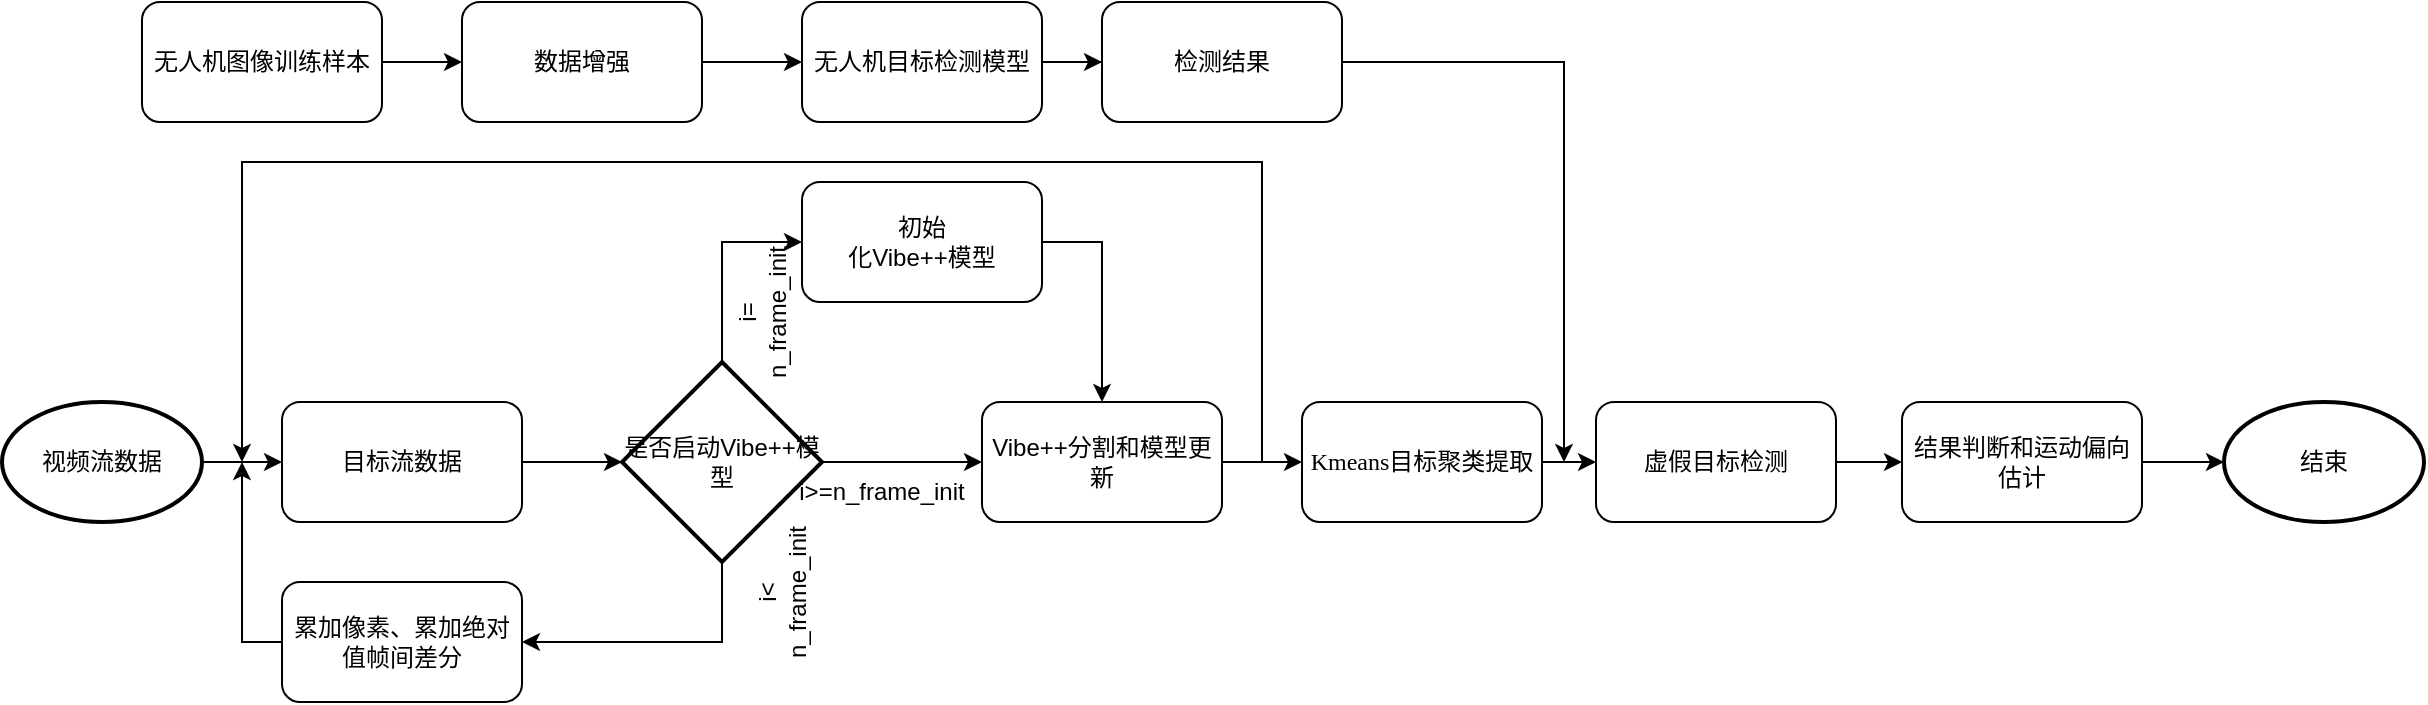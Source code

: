 <mxfile version="18.0.2" type="github">
  <diagram id="cJQ1Rg3KpCaDCgTKnxbl" name="Page-1">
    <mxGraphModel dx="1177" dy="943" grid="1" gridSize="10" guides="1" tooltips="1" connect="1" arrows="1" fold="1" page="1" pageScale="1" pageWidth="827" pageHeight="1169" math="0" shadow="0">
      <root>
        <mxCell id="0" />
        <mxCell id="1" parent="0" />
        <mxCell id="kYdbI9_pHnOUC9aB9O5B-6" style="edgeStyle=none;rounded=0;orthogonalLoop=1;jettySize=auto;html=1;exitX=1;exitY=0.5;exitDx=0;exitDy=0;entryX=0;entryY=0.5;entryDx=0;entryDy=0;" edge="1" parent="1" source="kYdbI9_pHnOUC9aB9O5B-1" target="kYdbI9_pHnOUC9aB9O5B-2">
          <mxGeometry relative="1" as="geometry" />
        </mxCell>
        <mxCell id="kYdbI9_pHnOUC9aB9O5B-1" value="无人机图像训练样本" style="rounded=1;whiteSpace=wrap;html=1;" vertex="1" parent="1">
          <mxGeometry x="100" y="80" width="120" height="60" as="geometry" />
        </mxCell>
        <mxCell id="kYdbI9_pHnOUC9aB9O5B-7" style="edgeStyle=none;rounded=0;orthogonalLoop=1;jettySize=auto;html=1;exitX=1;exitY=0.5;exitDx=0;exitDy=0;entryX=0;entryY=0.5;entryDx=0;entryDy=0;" edge="1" parent="1" source="kYdbI9_pHnOUC9aB9O5B-2" target="kYdbI9_pHnOUC9aB9O5B-3">
          <mxGeometry relative="1" as="geometry" />
        </mxCell>
        <mxCell id="kYdbI9_pHnOUC9aB9O5B-2" value="数据增强" style="rounded=1;whiteSpace=wrap;html=1;" vertex="1" parent="1">
          <mxGeometry x="260" y="80" width="120" height="60" as="geometry" />
        </mxCell>
        <mxCell id="kYdbI9_pHnOUC9aB9O5B-27" style="edgeStyle=orthogonalEdgeStyle;rounded=0;orthogonalLoop=1;jettySize=auto;html=1;exitX=1;exitY=0.5;exitDx=0;exitDy=0;entryX=0;entryY=0.5;entryDx=0;entryDy=0;" edge="1" parent="1" source="kYdbI9_pHnOUC9aB9O5B-3" target="kYdbI9_pHnOUC9aB9O5B-26">
          <mxGeometry relative="1" as="geometry" />
        </mxCell>
        <mxCell id="kYdbI9_pHnOUC9aB9O5B-3" value="无人机目标检测模型" style="rounded=1;whiteSpace=wrap;html=1;" vertex="1" parent="1">
          <mxGeometry x="430" y="80" width="120" height="60" as="geometry" />
        </mxCell>
        <mxCell id="kYdbI9_pHnOUC9aB9O5B-11" style="edgeStyle=none;rounded=0;orthogonalLoop=1;jettySize=auto;html=1;exitX=1;exitY=0.5;exitDx=0;exitDy=0;" edge="1" parent="1" source="kYdbI9_pHnOUC9aB9O5B-4" target="kYdbI9_pHnOUC9aB9O5B-8">
          <mxGeometry relative="1" as="geometry" />
        </mxCell>
        <mxCell id="kYdbI9_pHnOUC9aB9O5B-4" value="目标流数据" style="rounded=1;whiteSpace=wrap;html=1;" vertex="1" parent="1">
          <mxGeometry x="170" y="280" width="120" height="60" as="geometry" />
        </mxCell>
        <mxCell id="kYdbI9_pHnOUC9aB9O5B-10" style="edgeStyle=none;rounded=0;orthogonalLoop=1;jettySize=auto;html=1;exitX=1;exitY=0.5;exitDx=0;exitDy=0;exitPerimeter=0;entryX=0;entryY=0.5;entryDx=0;entryDy=0;" edge="1" parent="1" source="kYdbI9_pHnOUC9aB9O5B-5" target="kYdbI9_pHnOUC9aB9O5B-4">
          <mxGeometry relative="1" as="geometry" />
        </mxCell>
        <mxCell id="kYdbI9_pHnOUC9aB9O5B-5" value="视频流数据" style="strokeWidth=2;html=1;shape=mxgraph.flowchart.start_1;whiteSpace=wrap;" vertex="1" parent="1">
          <mxGeometry x="30" y="280" width="100" height="60" as="geometry" />
        </mxCell>
        <mxCell id="kYdbI9_pHnOUC9aB9O5B-14" style="edgeStyle=none;rounded=0;orthogonalLoop=1;jettySize=auto;html=1;exitX=1;exitY=0.5;exitDx=0;exitDy=0;exitPerimeter=0;entryX=0;entryY=0.5;entryDx=0;entryDy=0;" edge="1" parent="1" source="kYdbI9_pHnOUC9aB9O5B-8" target="kYdbI9_pHnOUC9aB9O5B-13">
          <mxGeometry relative="1" as="geometry" />
        </mxCell>
        <mxCell id="kYdbI9_pHnOUC9aB9O5B-19" style="edgeStyle=orthogonalEdgeStyle;rounded=0;orthogonalLoop=1;jettySize=auto;html=1;exitX=0.5;exitY=0;exitDx=0;exitDy=0;exitPerimeter=0;entryX=0;entryY=0.5;entryDx=0;entryDy=0;" edge="1" parent="1" source="kYdbI9_pHnOUC9aB9O5B-8" target="kYdbI9_pHnOUC9aB9O5B-12">
          <mxGeometry relative="1" as="geometry" />
        </mxCell>
        <mxCell id="kYdbI9_pHnOUC9aB9O5B-22" style="edgeStyle=orthogonalEdgeStyle;rounded=0;orthogonalLoop=1;jettySize=auto;html=1;exitX=0.5;exitY=1;exitDx=0;exitDy=0;exitPerimeter=0;entryX=1;entryY=0.5;entryDx=0;entryDy=0;" edge="1" parent="1" source="kYdbI9_pHnOUC9aB9O5B-8" target="kYdbI9_pHnOUC9aB9O5B-9">
          <mxGeometry relative="1" as="geometry" />
        </mxCell>
        <mxCell id="kYdbI9_pHnOUC9aB9O5B-8" value="是否启动Vibe++模型" style="strokeWidth=2;html=1;shape=mxgraph.flowchart.decision;whiteSpace=wrap;" vertex="1" parent="1">
          <mxGeometry x="340" y="260" width="100" height="100" as="geometry" />
        </mxCell>
        <mxCell id="kYdbI9_pHnOUC9aB9O5B-23" style="edgeStyle=orthogonalEdgeStyle;rounded=0;orthogonalLoop=1;jettySize=auto;html=1;exitX=0;exitY=0.5;exitDx=0;exitDy=0;" edge="1" parent="1" source="kYdbI9_pHnOUC9aB9O5B-9">
          <mxGeometry relative="1" as="geometry">
            <mxPoint x="150" y="310" as="targetPoint" />
          </mxGeometry>
        </mxCell>
        <mxCell id="kYdbI9_pHnOUC9aB9O5B-9" value="累加像素、累加绝对值帧间差分" style="rounded=1;whiteSpace=wrap;html=1;" vertex="1" parent="1">
          <mxGeometry x="170" y="370" width="120" height="60" as="geometry" />
        </mxCell>
        <mxCell id="kYdbI9_pHnOUC9aB9O5B-18" style="edgeStyle=orthogonalEdgeStyle;rounded=0;orthogonalLoop=1;jettySize=auto;html=1;exitX=1;exitY=0.5;exitDx=0;exitDy=0;entryX=0.5;entryY=0;entryDx=0;entryDy=0;" edge="1" parent="1" source="kYdbI9_pHnOUC9aB9O5B-12" target="kYdbI9_pHnOUC9aB9O5B-13">
          <mxGeometry relative="1" as="geometry" />
        </mxCell>
        <mxCell id="kYdbI9_pHnOUC9aB9O5B-12" value="初始&lt;span style=&quot;color: rgba(0, 0, 0, 0); font-family: monospace; font-size: 0px; text-align: start;&quot;&gt;%3CmxGraphModel%3E%3Croot%3E%3CmxCell%20id%3D%220%22%2F%3E%3CmxCell%20id%3D%221%22%20parent%3D%220%22%2F%3E%3CmxCell%20id%3D%222%22%20value%3D%22%E5%9B%BE%E5%83%8F%E6%95%B0%E6%8D%AE%22%20style%3D%22rounded%3D1%3BwhiteSpace%3Dwrap%3Bhtml%3D1%3B%22%20vertex%3D%221%22%20parent%3D%221%22%3E%3CmxGeometry%20x%3D%22170%22%20y%3D%22280%22%20width%3D%22120%22%20height%3D%2260%22%20as%3D%22geometry%22%2F%3E%3C%2FmxCell%3E%3C%2Froot%3E%3C%2FmxGraphModel%3E&lt;/span&gt;&lt;br&gt;化Vibe++模型" style="rounded=1;whiteSpace=wrap;html=1;" vertex="1" parent="1">
          <mxGeometry x="430" y="170" width="120" height="60" as="geometry" />
        </mxCell>
        <mxCell id="kYdbI9_pHnOUC9aB9O5B-21" style="edgeStyle=orthogonalEdgeStyle;rounded=0;orthogonalLoop=1;jettySize=auto;html=1;exitX=1;exitY=0.5;exitDx=0;exitDy=0;entryX=0;entryY=0.5;entryDx=0;entryDy=0;" edge="1" parent="1" source="kYdbI9_pHnOUC9aB9O5B-13" target="kYdbI9_pHnOUC9aB9O5B-20">
          <mxGeometry relative="1" as="geometry" />
        </mxCell>
        <mxCell id="kYdbI9_pHnOUC9aB9O5B-13" value="Vibe++分割和模型更新" style="rounded=1;whiteSpace=wrap;html=1;" vertex="1" parent="1">
          <mxGeometry x="520" y="280" width="120" height="60" as="geometry" />
        </mxCell>
        <mxCell id="kYdbI9_pHnOUC9aB9O5B-33" style="edgeStyle=orthogonalEdgeStyle;rounded=0;orthogonalLoop=1;jettySize=auto;html=1;exitX=1;exitY=0.5;exitDx=0;exitDy=0;entryX=0;entryY=0.5;entryDx=0;entryDy=0;" edge="1" parent="1" source="kYdbI9_pHnOUC9aB9O5B-20" target="kYdbI9_pHnOUC9aB9O5B-32">
          <mxGeometry relative="1" as="geometry" />
        </mxCell>
        <mxCell id="kYdbI9_pHnOUC9aB9O5B-20" value="&lt;span style=&quot;background-color: initial; font-size: 9pt; font-family: &amp;quot;Times New Roman&amp;quot;;&quot;&gt;K&lt;/span&gt;&lt;span style=&quot;background-color: initial; font-size: 9pt; font-family: &amp;quot;Times New Roman&amp;quot;;&quot;&gt;means&lt;/span&gt;目标聚类提取" style="rounded=1;whiteSpace=wrap;html=1;" vertex="1" parent="1">
          <mxGeometry x="680" y="280" width="120" height="60" as="geometry" />
        </mxCell>
        <mxCell id="kYdbI9_pHnOUC9aB9O5B-24" value="" style="edgeStyle=elbowEdgeStyle;elbow=vertical;endArrow=classic;html=1;rounded=0;" edge="1" parent="1">
          <mxGeometry width="50" height="50" relative="1" as="geometry">
            <mxPoint x="660" y="310" as="sourcePoint" />
            <mxPoint x="150" y="310" as="targetPoint" />
            <Array as="points">
              <mxPoint x="410" y="160" />
            </Array>
          </mxGeometry>
        </mxCell>
        <mxCell id="kYdbI9_pHnOUC9aB9O5B-28" style="edgeStyle=orthogonalEdgeStyle;rounded=0;orthogonalLoop=1;jettySize=auto;html=1;exitX=1;exitY=0.5;exitDx=0;exitDy=0;" edge="1" parent="1" source="kYdbI9_pHnOUC9aB9O5B-3">
          <mxGeometry relative="1" as="geometry">
            <mxPoint x="811" y="310" as="targetPoint" />
            <mxPoint x="491" y="110" as="sourcePoint" />
            <Array as="points">
              <mxPoint x="811" y="110" />
            </Array>
          </mxGeometry>
        </mxCell>
        <mxCell id="kYdbI9_pHnOUC9aB9O5B-26" value="检测结果" style="rounded=1;whiteSpace=wrap;html=1;" vertex="1" parent="1">
          <mxGeometry x="580" y="80" width="120" height="60" as="geometry" />
        </mxCell>
        <mxCell id="kYdbI9_pHnOUC9aB9O5B-31" style="edgeStyle=orthogonalEdgeStyle;rounded=0;orthogonalLoop=1;jettySize=auto;html=1;exitX=1;exitY=0.5;exitDx=0;exitDy=0;" edge="1" parent="1" source="kYdbI9_pHnOUC9aB9O5B-29" target="kYdbI9_pHnOUC9aB9O5B-30">
          <mxGeometry relative="1" as="geometry" />
        </mxCell>
        <mxCell id="kYdbI9_pHnOUC9aB9O5B-29" value="结果判断和运动偏向估计" style="rounded=1;whiteSpace=wrap;html=1;" vertex="1" parent="1">
          <mxGeometry x="980" y="280" width="120" height="60" as="geometry" />
        </mxCell>
        <mxCell id="kYdbI9_pHnOUC9aB9O5B-30" value="结束" style="strokeWidth=2;html=1;shape=mxgraph.flowchart.start_1;whiteSpace=wrap;" vertex="1" parent="1">
          <mxGeometry x="1141" y="280" width="100" height="60" as="geometry" />
        </mxCell>
        <mxCell id="kYdbI9_pHnOUC9aB9O5B-34" style="edgeStyle=orthogonalEdgeStyle;rounded=0;orthogonalLoop=1;jettySize=auto;html=1;exitX=1;exitY=0.5;exitDx=0;exitDy=0;entryX=0;entryY=0.5;entryDx=0;entryDy=0;" edge="1" parent="1" source="kYdbI9_pHnOUC9aB9O5B-32" target="kYdbI9_pHnOUC9aB9O5B-29">
          <mxGeometry relative="1" as="geometry" />
        </mxCell>
        <mxCell id="kYdbI9_pHnOUC9aB9O5B-32" value="虚假目标检测" style="rounded=1;whiteSpace=wrap;html=1;" vertex="1" parent="1">
          <mxGeometry x="827" y="280" width="120" height="60" as="geometry" />
        </mxCell>
        <mxCell id="kYdbI9_pHnOUC9aB9O5B-36" value="i&amp;lt;&lt;br&gt;n_frame_init" style="text;html=1;strokeColor=none;fillColor=none;align=center;verticalAlign=middle;whiteSpace=wrap;rounded=0;rotation=-90;" vertex="1" parent="1">
          <mxGeometry x="390" y="360" width="60" height="30" as="geometry" />
        </mxCell>
        <mxCell id="kYdbI9_pHnOUC9aB9O5B-37" value="i&amp;gt;=n_frame_init" style="text;html=1;strokeColor=none;fillColor=none;align=center;verticalAlign=middle;whiteSpace=wrap;rounded=0;" vertex="1" parent="1">
          <mxGeometry x="440" y="310" width="60" height="30" as="geometry" />
        </mxCell>
        <mxCell id="kYdbI9_pHnOUC9aB9O5B-38" value="i=&lt;br&gt;n_frame_init" style="text;html=1;strokeColor=none;fillColor=none;align=center;verticalAlign=middle;whiteSpace=wrap;rounded=0;rotation=-90;" vertex="1" parent="1">
          <mxGeometry x="380" y="220" width="60" height="30" as="geometry" />
        </mxCell>
      </root>
    </mxGraphModel>
  </diagram>
</mxfile>
